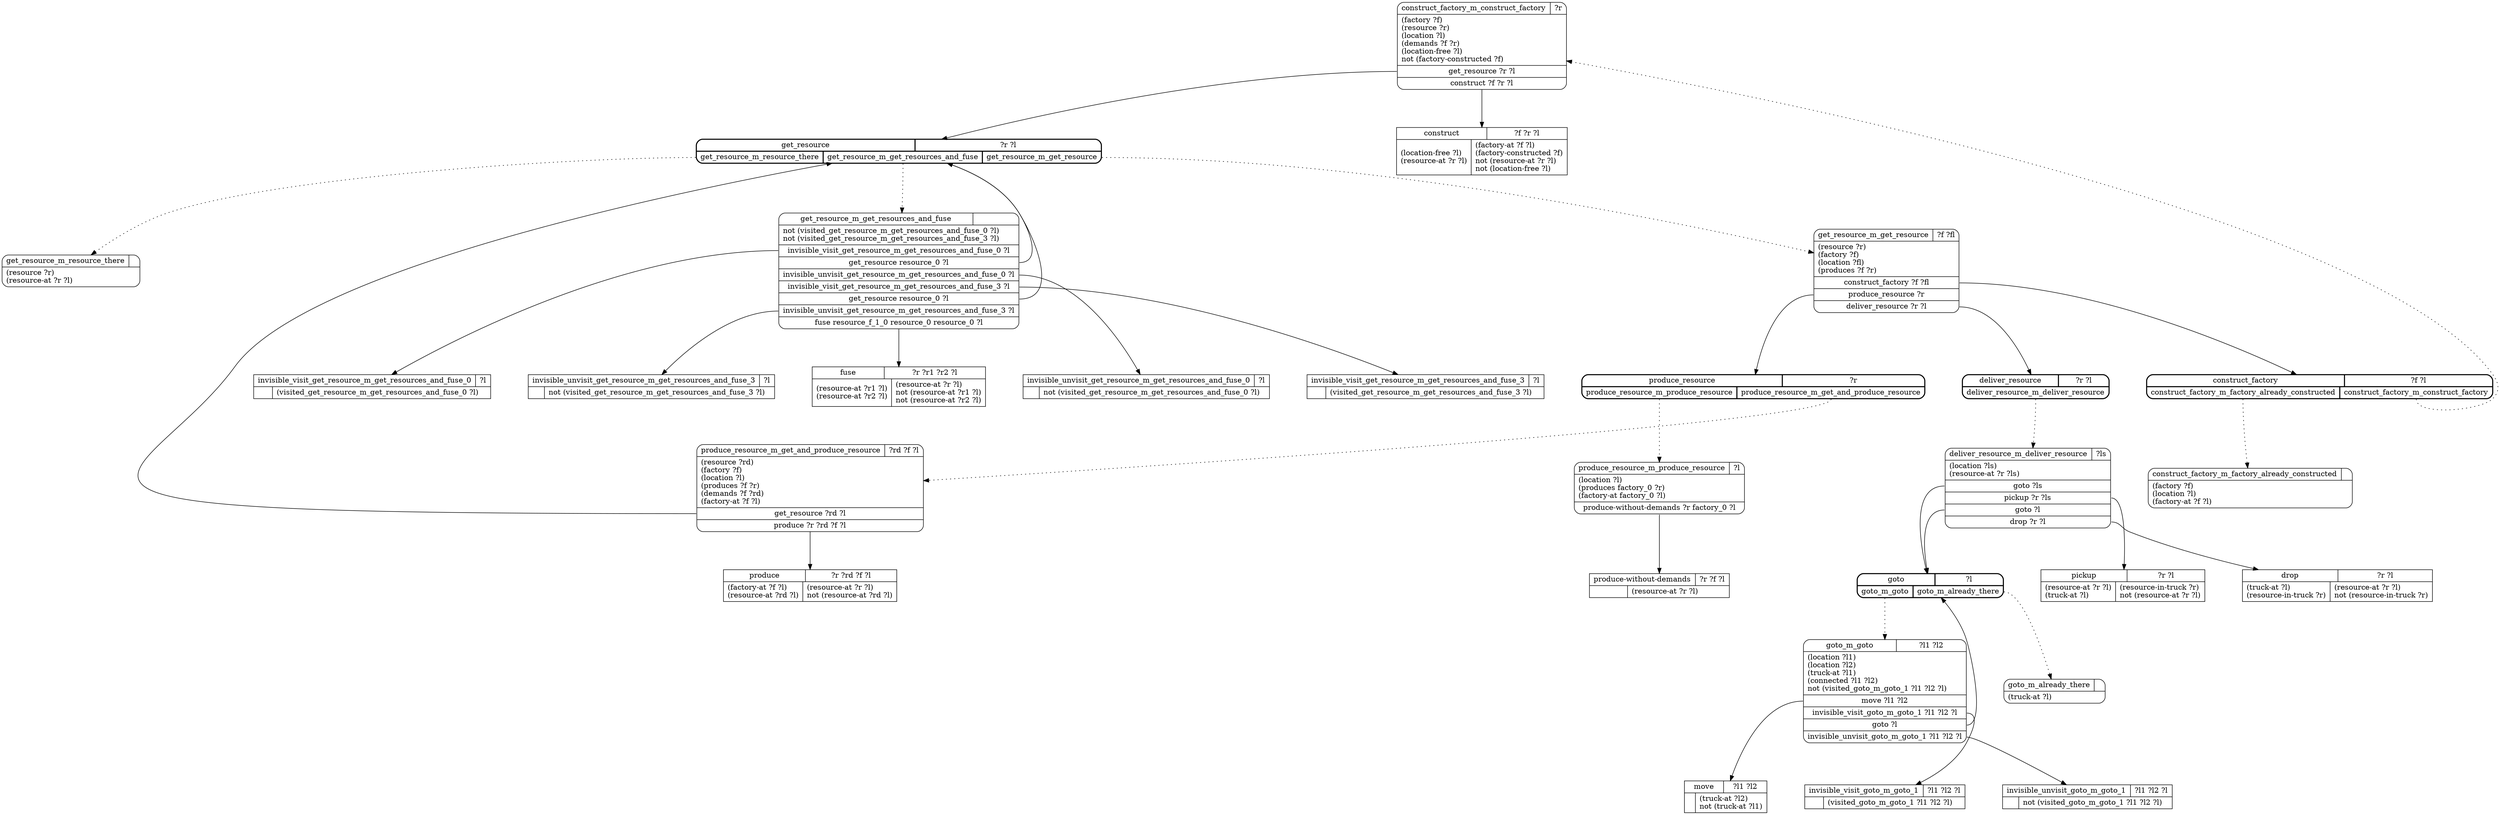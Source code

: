 // Generated by Hype
digraph "factories" {
  nodesep=1
  ranksep=1
  // Operators
  node [shape=record]
  "construct" [
    label="{{\N|?f ?r ?l}|{(location-free ?l)\l(resource-at ?r ?l)\l|(factory-at ?f ?l)\l(factory-constructed ?f)\lnot (resource-at ?r ?l)\lnot (location-free ?l)\l}}"
  ]
  "fuse" [
    label="{{\N|?r ?r1 ?r2 ?l}|{(resource-at ?r1 ?l)\l(resource-at ?r2 ?l)\l|(resource-at ?r ?l)\lnot (resource-at ?r1 ?l)\lnot (resource-at ?r2 ?l)\l}}"
  ]
  "produce-without-demands" [
    label="{{\N|?r ?f ?l}|{|(resource-at ?r ?l)\l}}"
  ]
  "produce" [
    label="{{\N|?r ?rd ?f ?l}|{(factory-at ?f ?l)\l(resource-at ?rd ?l)\l|(resource-at ?r ?l)\lnot (resource-at ?rd ?l)\l}}"
  ]
  "pickup" [
    label="{{\N|?r ?l}|{(resource-at ?r ?l)\l(truck-at ?l)\l|(resource-in-truck ?r)\lnot (resource-at ?r ?l)\l}}"
  ]
  "drop" [
    label="{{\N|?r ?l}|{(truck-at ?l)\l(resource-in-truck ?r)\l|(resource-at ?r ?l)\lnot (resource-in-truck ?r)\l}}"
  ]
  "move" [
    label="{{\N|?l1 ?l2}|{|(truck-at ?l2)\lnot (truck-at ?l1)\l}}"
  ]
  "invisible_visit_get_resource_m_get_resources_and_fuse_0" [
    label="{{\N|?l}|{|(visited_get_resource_m_get_resources_and_fuse_0 ?l)\l}}"
  ]
  "invisible_unvisit_get_resource_m_get_resources_and_fuse_0" [
    label="{{\N|?l}|{|not (visited_get_resource_m_get_resources_and_fuse_0 ?l)\l}}"
  ]
  "invisible_visit_get_resource_m_get_resources_and_fuse_3" [
    label="{{\N|?l}|{|(visited_get_resource_m_get_resources_and_fuse_3 ?l)\l}}"
  ]
  "invisible_unvisit_get_resource_m_get_resources_and_fuse_3" [
    label="{{\N|?l}|{|not (visited_get_resource_m_get_resources_and_fuse_3 ?l)\l}}"
  ]
  "invisible_visit_goto_m_goto_1" [
    label="{{\N|?l1 ?l2 ?l}|{|(visited_goto_m_goto_1 ?l1 ?l2 ?l)\l}}"
  ]
  "invisible_unvisit_goto_m_goto_1" [
    label="{{\N|?l1 ?l2 ?l}|{|not (visited_goto_m_goto_1 ?l1 ?l2 ?l)\l}}"
  ]
  // Methods
  node [shape=Mrecord]
  "construct_factory" [
    style=bold
    label="{{\N|?f ?l}|{<0>construct_factory_m_factory_already_constructed|<1>construct_factory_m_construct_factory}}"
  ]
  "construct_factory_m_factory_already_constructed" [
    label="{{\N|}|(factory ?f)\l(location ?l)\l(factory-at ?f ?l)\l}"
  ]
  "construct_factory":0 -> "construct_factory_m_factory_already_constructed" [style=dotted]
  "construct_factory_m_construct_factory" [
    label="{{\N|?r}|(factory ?f)\l(resource ?r)\l(location ?l)\l(demands ?f ?r)\l(location-free ?l)\lnot (factory-constructed ?f)\l|<0>get_resource ?r ?l|<1>construct ?f ?r ?l}"
  ]
  "construct_factory":1 -> "construct_factory_m_construct_factory" [style=dotted]
  "construct_factory_m_construct_factory":0 -> "get_resource"
  "construct_factory_m_construct_factory":1 -> "construct"
  "get_resource" [
    style=bold
    label="{{\N|?r ?l}|{<0>get_resource_m_resource_there|<1>get_resource_m_get_resources_and_fuse|<2>get_resource_m_get_resource}}"
  ]
  "get_resource_m_resource_there" [
    label="{{\N|}|(resource ?r)\l(resource-at ?r ?l)\l}"
  ]
  "get_resource":0 -> "get_resource_m_resource_there" [style=dotted]
  "get_resource_m_get_resources_and_fuse" [
    label="{{\N|}|not (visited_get_resource_m_get_resources_and_fuse_0 ?l)\lnot (visited_get_resource_m_get_resources_and_fuse_3 ?l)\l|<0>invisible_visit_get_resource_m_get_resources_and_fuse_0 ?l|<1>get_resource resource_0 ?l|<2>invisible_unvisit_get_resource_m_get_resources_and_fuse_0 ?l|<3>invisible_visit_get_resource_m_get_resources_and_fuse_3 ?l|<4>get_resource resource_0 ?l|<5>invisible_unvisit_get_resource_m_get_resources_and_fuse_3 ?l|<6>fuse resource_f_1_0 resource_0 resource_0 ?l}"
  ]
  "get_resource":1 -> "get_resource_m_get_resources_and_fuse" [style=dotted]
  "get_resource_m_get_resources_and_fuse":0 -> "invisible_visit_get_resource_m_get_resources_and_fuse_0"
  "get_resource_m_get_resources_and_fuse":1 -> "get_resource"
  "get_resource_m_get_resources_and_fuse":2 -> "invisible_unvisit_get_resource_m_get_resources_and_fuse_0"
  "get_resource_m_get_resources_and_fuse":3 -> "invisible_visit_get_resource_m_get_resources_and_fuse_3"
  "get_resource_m_get_resources_and_fuse":4 -> "get_resource"
  "get_resource_m_get_resources_and_fuse":5 -> "invisible_unvisit_get_resource_m_get_resources_and_fuse_3"
  "get_resource_m_get_resources_and_fuse":6 -> "fuse"
  "get_resource_m_get_resource" [
    label="{{\N|?f ?fl}|(resource ?r)\l(factory ?f)\l(location ?fl)\l(produces ?f ?r)\l|<0>construct_factory ?f ?fl|<1>produce_resource ?r|<2>deliver_resource ?r ?l}"
  ]
  "get_resource":2 -> "get_resource_m_get_resource" [style=dotted]
  "get_resource_m_get_resource":0 -> "construct_factory"
  "get_resource_m_get_resource":1 -> "produce_resource"
  "get_resource_m_get_resource":2 -> "deliver_resource"
  "produce_resource" [
    style=bold
    label="{{\N|?r}|{<0>produce_resource_m_produce_resource|<1>produce_resource_m_get_and_produce_resource}}"
  ]
  "produce_resource_m_produce_resource" [
    label="{{\N|?l}|(location ?l)\l(produces factory_0 ?r)\l(factory-at factory_0 ?l)\l|<0>produce-without-demands ?r factory_0 ?l}"
  ]
  "produce_resource":0 -> "produce_resource_m_produce_resource" [style=dotted]
  "produce_resource_m_produce_resource":0 -> "produce-without-demands"
  "produce_resource_m_get_and_produce_resource" [
    label="{{\N|?rd ?f ?l}|(resource ?rd)\l(factory ?f)\l(location ?l)\l(produces ?f ?r)\l(demands ?f ?rd)\l(factory-at ?f ?l)\l|<0>get_resource ?rd ?l|<1>produce ?r ?rd ?f ?l}"
  ]
  "produce_resource":1 -> "produce_resource_m_get_and_produce_resource" [style=dotted]
  "produce_resource_m_get_and_produce_resource":0 -> "get_resource"
  "produce_resource_m_get_and_produce_resource":1 -> "produce"
  "deliver_resource" [
    style=bold
    label="{{\N|?r ?l}|{<0>deliver_resource_m_deliver_resource}}"
  ]
  "deliver_resource_m_deliver_resource" [
    label="{{\N|?ls}|(location ?ls)\l(resource-at ?r ?ls)\l|<0>goto ?ls|<1>pickup ?r ?ls|<2>goto ?l|<3>drop ?r ?l}"
  ]
  "deliver_resource":0 -> "deliver_resource_m_deliver_resource" [style=dotted]
  "deliver_resource_m_deliver_resource":0 -> "goto"
  "deliver_resource_m_deliver_resource":1 -> "pickup"
  "deliver_resource_m_deliver_resource":2 -> "goto"
  "deliver_resource_m_deliver_resource":3 -> "drop"
  "goto" [
    style=bold
    label="{{\N|?l}|{<0>goto_m_goto|<1>goto_m_already_there}}"
  ]
  "goto_m_goto" [
    label="{{\N|?l1 ?l2}|(location ?l1)\l(location ?l2)\l(truck-at ?l1)\l(connected ?l1 ?l2)\lnot (visited_goto_m_goto_1 ?l1 ?l2 ?l)\l|<0>move ?l1 ?l2|<1>invisible_visit_goto_m_goto_1 ?l1 ?l2 ?l|<2>goto ?l|<3>invisible_unvisit_goto_m_goto_1 ?l1 ?l2 ?l}"
  ]
  "goto":0 -> "goto_m_goto" [style=dotted]
  "goto_m_goto":0 -> "move"
  "goto_m_goto":1 -> "invisible_visit_goto_m_goto_1"
  "goto_m_goto":2 -> "goto"
  "goto_m_goto":3 -> "invisible_unvisit_goto_m_goto_1"
  "goto_m_already_there" [
    label="{{\N|}|(truck-at ?l)\l}"
  ]
  "goto":1 -> "goto_m_already_there" [style=dotted]
}